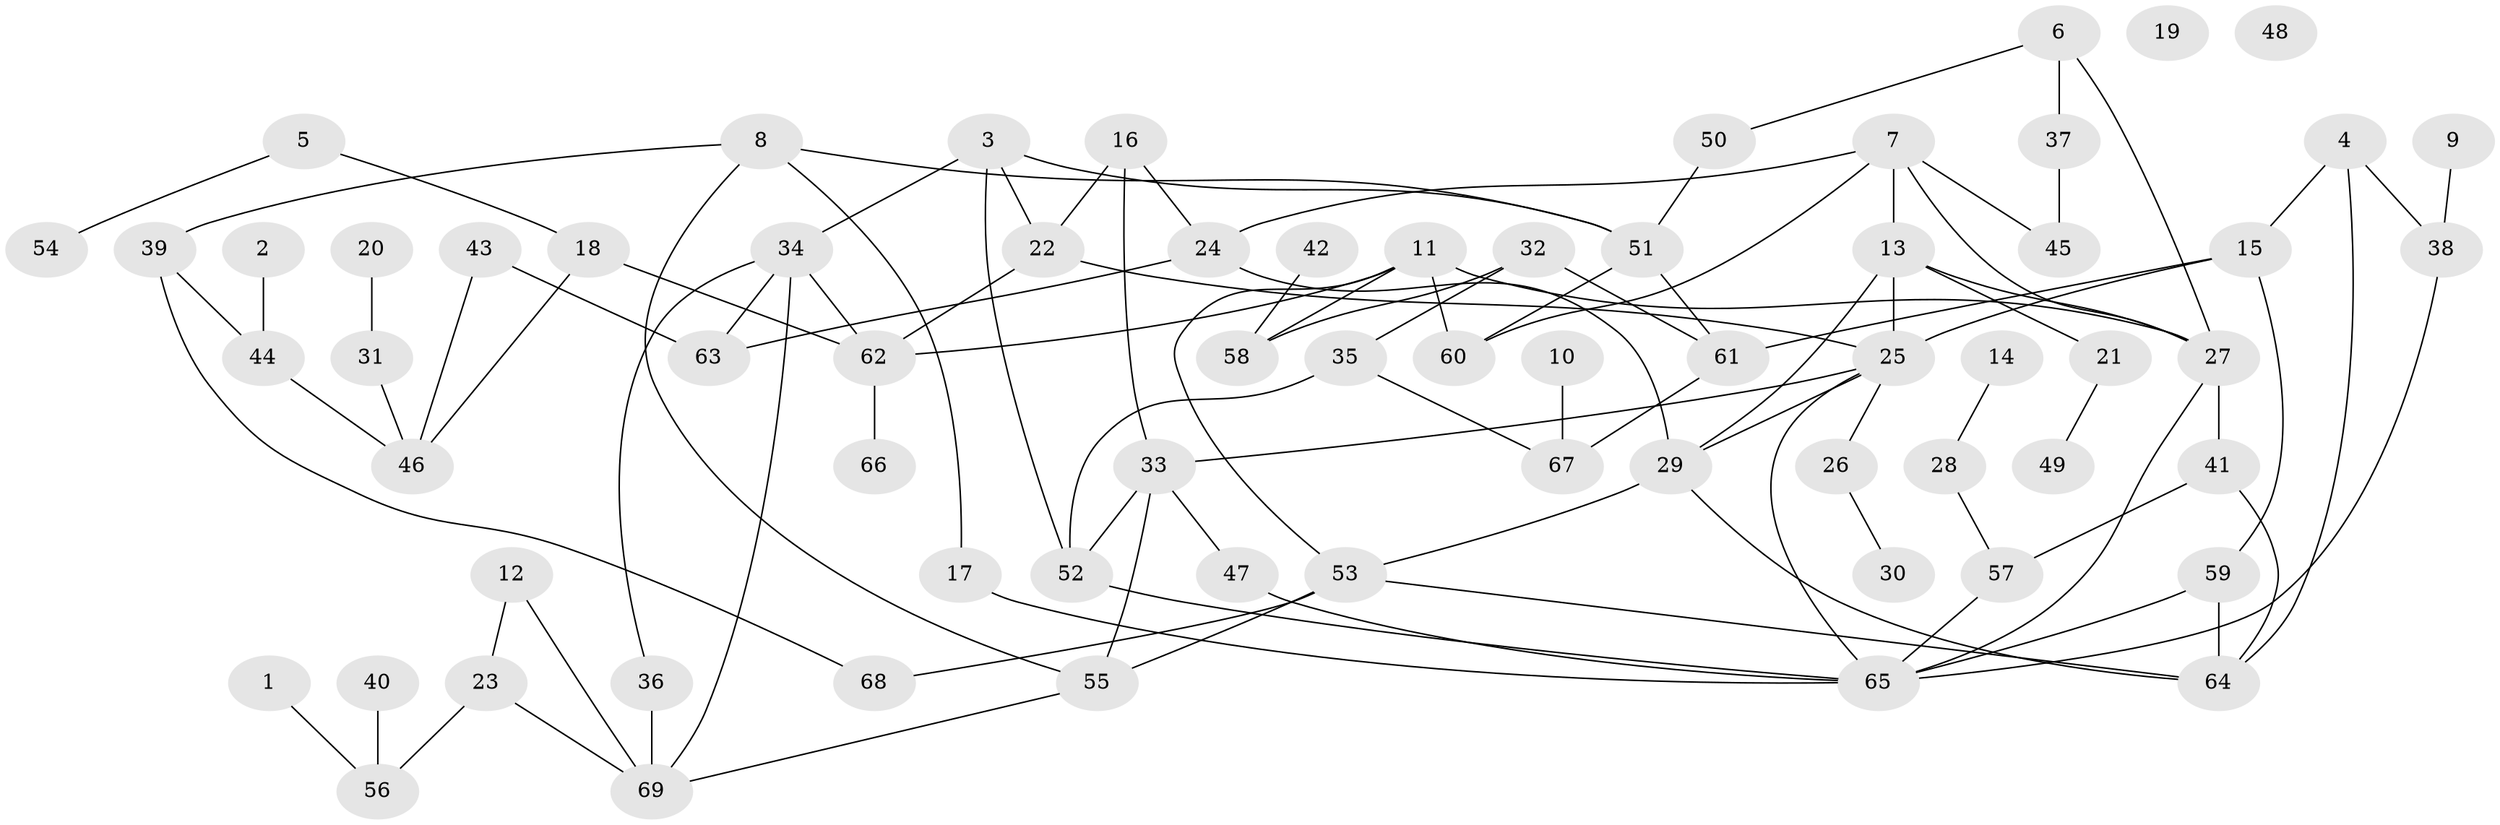 // coarse degree distribution, {2: 0.2127659574468085, 3: 0.19148936170212766, 4: 0.14893617021276595, 7: 0.06382978723404255, 5: 0.0851063829787234, 8: 0.02127659574468085, 1: 0.19148936170212766, 6: 0.06382978723404255, 9: 0.02127659574468085}
// Generated by graph-tools (version 1.1) at 2025/35/03/04/25 23:35:49]
// undirected, 69 vertices, 103 edges
graph export_dot {
  node [color=gray90,style=filled];
  1;
  2;
  3;
  4;
  5;
  6;
  7;
  8;
  9;
  10;
  11;
  12;
  13;
  14;
  15;
  16;
  17;
  18;
  19;
  20;
  21;
  22;
  23;
  24;
  25;
  26;
  27;
  28;
  29;
  30;
  31;
  32;
  33;
  34;
  35;
  36;
  37;
  38;
  39;
  40;
  41;
  42;
  43;
  44;
  45;
  46;
  47;
  48;
  49;
  50;
  51;
  52;
  53;
  54;
  55;
  56;
  57;
  58;
  59;
  60;
  61;
  62;
  63;
  64;
  65;
  66;
  67;
  68;
  69;
  1 -- 56;
  2 -- 44;
  3 -- 22;
  3 -- 34;
  3 -- 51;
  3 -- 52;
  4 -- 15;
  4 -- 38;
  4 -- 64;
  5 -- 18;
  5 -- 54;
  6 -- 27;
  6 -- 37;
  6 -- 50;
  7 -- 13;
  7 -- 24;
  7 -- 27;
  7 -- 45;
  7 -- 60;
  8 -- 17;
  8 -- 39;
  8 -- 51;
  8 -- 55;
  9 -- 38;
  10 -- 67;
  11 -- 27;
  11 -- 53;
  11 -- 58;
  11 -- 60;
  11 -- 62;
  12 -- 23;
  12 -- 69;
  13 -- 21;
  13 -- 25;
  13 -- 27;
  13 -- 29;
  14 -- 28;
  15 -- 25;
  15 -- 59;
  15 -- 61;
  16 -- 22;
  16 -- 24;
  16 -- 33;
  17 -- 65;
  18 -- 46;
  18 -- 62;
  20 -- 31;
  21 -- 49;
  22 -- 25;
  22 -- 62;
  23 -- 56;
  23 -- 69;
  24 -- 29;
  24 -- 63;
  25 -- 26;
  25 -- 29;
  25 -- 33;
  25 -- 65;
  26 -- 30;
  27 -- 41;
  27 -- 65;
  28 -- 57;
  29 -- 53;
  29 -- 64;
  31 -- 46;
  32 -- 35;
  32 -- 58;
  32 -- 61;
  33 -- 47;
  33 -- 52;
  33 -- 55;
  34 -- 36;
  34 -- 62;
  34 -- 63;
  34 -- 69;
  35 -- 52;
  35 -- 67;
  36 -- 69;
  37 -- 45;
  38 -- 65;
  39 -- 44;
  39 -- 68;
  40 -- 56;
  41 -- 57;
  41 -- 64;
  42 -- 58;
  43 -- 46;
  43 -- 63;
  44 -- 46;
  47 -- 65;
  50 -- 51;
  51 -- 60;
  51 -- 61;
  52 -- 65;
  53 -- 55;
  53 -- 64;
  53 -- 68;
  55 -- 69;
  57 -- 65;
  59 -- 64;
  59 -- 65;
  61 -- 67;
  62 -- 66;
}
